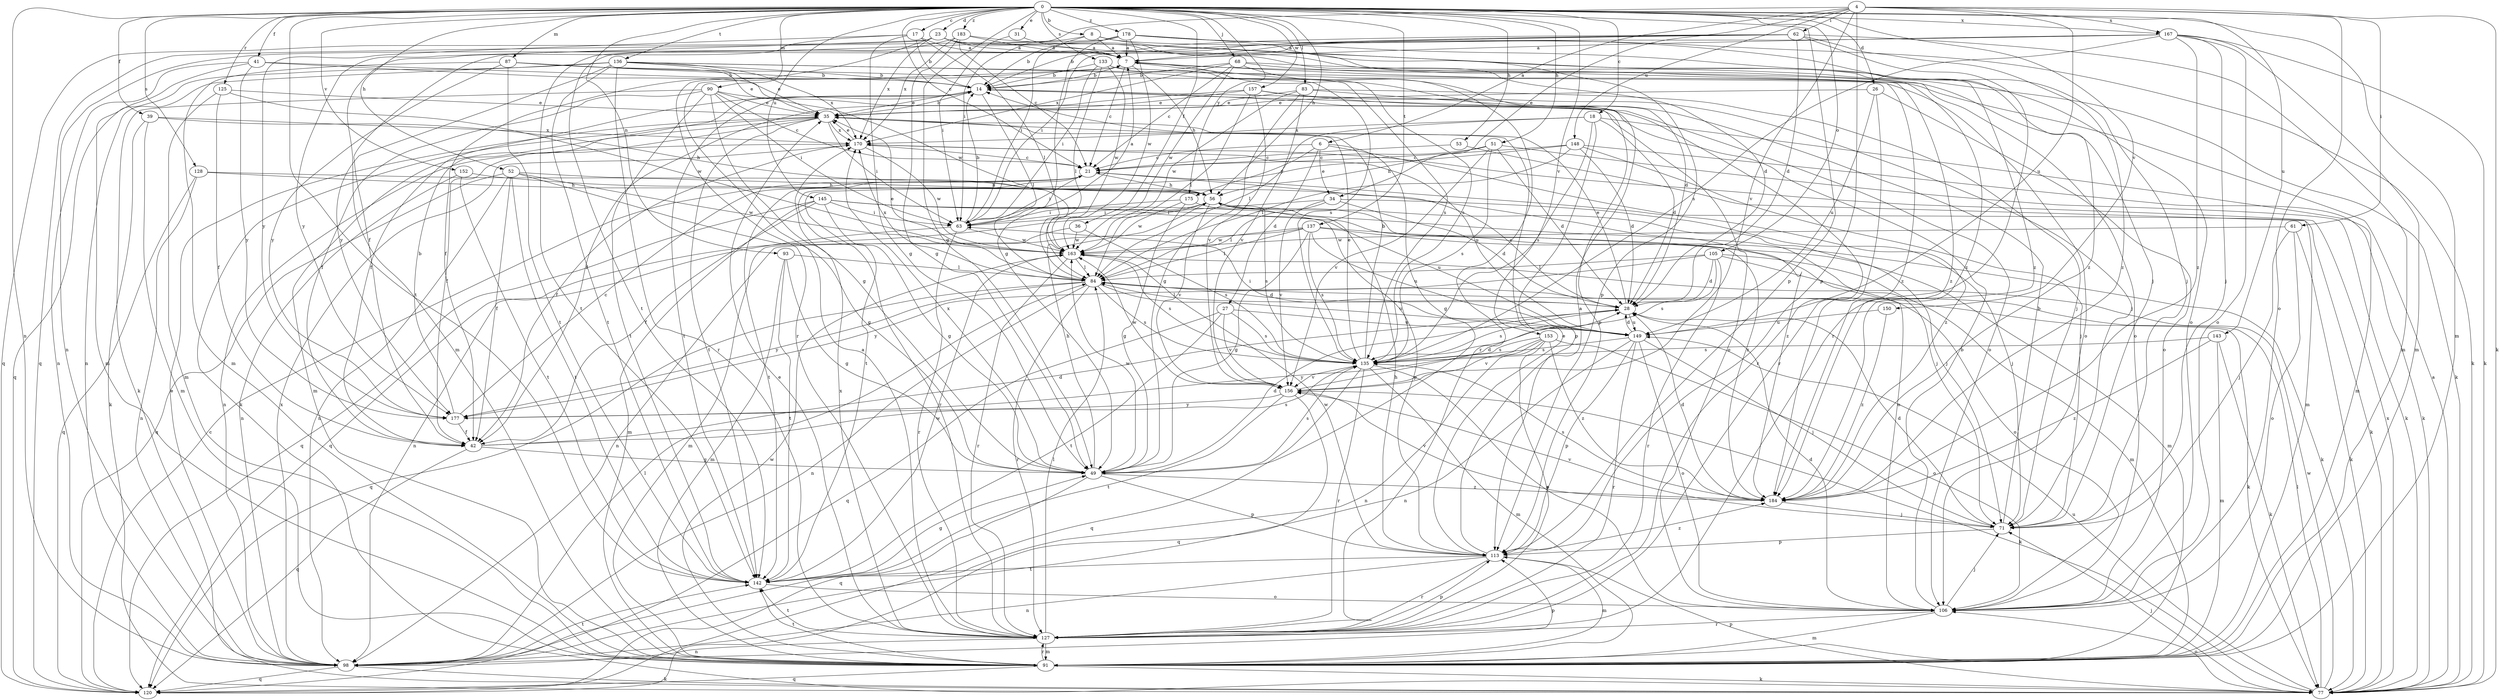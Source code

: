 strict digraph  {
0;
4;
6;
7;
8;
14;
17;
18;
21;
23;
26;
27;
28;
31;
34;
35;
36;
39;
41;
42;
49;
51;
52;
53;
56;
61;
62;
63;
68;
71;
77;
83;
84;
87;
90;
91;
93;
98;
105;
106;
113;
120;
125;
127;
128;
133;
135;
136;
137;
142;
143;
145;
148;
149;
150;
152;
153;
156;
157;
163;
167;
170;
175;
177;
178;
183;
184;
0 -> 8  [label=b];
0 -> 17  [label=c];
0 -> 18  [label=c];
0 -> 21  [label=c];
0 -> 23  [label=d];
0 -> 26  [label=d];
0 -> 31  [label=e];
0 -> 36  [label=f];
0 -> 39  [label=f];
0 -> 41  [label=f];
0 -> 49  [label=g];
0 -> 51  [label=h];
0 -> 52  [label=h];
0 -> 53  [label=h];
0 -> 56  [label=h];
0 -> 68  [label=j];
0 -> 83  [label=l];
0 -> 87  [label=m];
0 -> 90  [label=m];
0 -> 91  [label=m];
0 -> 93  [label=n];
0 -> 98  [label=n];
0 -> 105  [label=o];
0 -> 113  [label=p];
0 -> 125  [label=r];
0 -> 128  [label=s];
0 -> 133  [label=s];
0 -> 136  [label=t];
0 -> 137  [label=t];
0 -> 142  [label=t];
0 -> 143  [label=u];
0 -> 145  [label=u];
0 -> 150  [label=v];
0 -> 152  [label=v];
0 -> 153  [label=v];
0 -> 157  [label=w];
0 -> 167  [label=x];
0 -> 175  [label=y];
0 -> 178  [label=z];
0 -> 183  [label=z];
4 -> 6  [label=a];
4 -> 34  [label=e];
4 -> 61  [label=i];
4 -> 62  [label=i];
4 -> 63  [label=i];
4 -> 77  [label=k];
4 -> 106  [label=o];
4 -> 113  [label=p];
4 -> 148  [label=u];
4 -> 149  [label=u];
4 -> 156  [label=v];
4 -> 167  [label=x];
6 -> 21  [label=c];
6 -> 27  [label=d];
6 -> 34  [label=e];
6 -> 49  [label=g];
6 -> 175  [label=y];
6 -> 184  [label=z];
7 -> 14  [label=b];
7 -> 21  [label=c];
7 -> 28  [label=d];
7 -> 42  [label=f];
7 -> 56  [label=h];
7 -> 184  [label=z];
8 -> 7  [label=a];
8 -> 14  [label=b];
8 -> 42  [label=f];
8 -> 106  [label=o];
8 -> 184  [label=z];
14 -> 35  [label=e];
14 -> 42  [label=f];
14 -> 84  [label=l];
14 -> 106  [label=o];
14 -> 142  [label=t];
17 -> 7  [label=a];
17 -> 14  [label=b];
17 -> 49  [label=g];
17 -> 84  [label=l];
17 -> 91  [label=m];
17 -> 177  [label=y];
18 -> 28  [label=d];
18 -> 84  [label=l];
18 -> 91  [label=m];
18 -> 113  [label=p];
18 -> 135  [label=s];
18 -> 170  [label=x];
21 -> 56  [label=h];
21 -> 63  [label=i];
21 -> 77  [label=k];
21 -> 127  [label=r];
21 -> 142  [label=t];
23 -> 7  [label=a];
23 -> 28  [label=d];
23 -> 71  [label=j];
23 -> 120  [label=q];
23 -> 127  [label=r];
23 -> 170  [label=x];
23 -> 177  [label=y];
23 -> 184  [label=z];
26 -> 35  [label=e];
26 -> 106  [label=o];
26 -> 127  [label=r];
26 -> 149  [label=u];
27 -> 120  [label=q];
27 -> 135  [label=s];
27 -> 142  [label=t];
27 -> 149  [label=u];
27 -> 156  [label=v];
28 -> 21  [label=c];
28 -> 35  [label=e];
28 -> 84  [label=l];
28 -> 135  [label=s];
28 -> 149  [label=u];
31 -> 7  [label=a];
31 -> 63  [label=i];
34 -> 28  [label=d];
34 -> 63  [label=i];
34 -> 71  [label=j];
34 -> 84  [label=l];
34 -> 156  [label=v];
35 -> 14  [label=b];
35 -> 42  [label=f];
35 -> 63  [label=i];
35 -> 77  [label=k];
35 -> 91  [label=m];
35 -> 142  [label=t];
35 -> 170  [label=x];
36 -> 91  [label=m];
36 -> 135  [label=s];
36 -> 163  [label=w];
39 -> 56  [label=h];
39 -> 77  [label=k];
39 -> 91  [label=m];
39 -> 170  [label=x];
41 -> 14  [label=b];
41 -> 91  [label=m];
41 -> 98  [label=n];
41 -> 163  [label=w];
41 -> 177  [label=y];
42 -> 28  [label=d];
42 -> 49  [label=g];
42 -> 120  [label=q];
42 -> 135  [label=s];
49 -> 28  [label=d];
49 -> 56  [label=h];
49 -> 113  [label=p];
49 -> 120  [label=q];
49 -> 135  [label=s];
49 -> 163  [label=w];
49 -> 170  [label=x];
49 -> 184  [label=z];
51 -> 21  [label=c];
51 -> 28  [label=d];
51 -> 56  [label=h];
51 -> 77  [label=k];
51 -> 135  [label=s];
51 -> 156  [label=v];
52 -> 42  [label=f];
52 -> 49  [label=g];
52 -> 56  [label=h];
52 -> 98  [label=n];
52 -> 120  [label=q];
52 -> 142  [label=t];
52 -> 163  [label=w];
53 -> 21  [label=c];
53 -> 91  [label=m];
56 -> 63  [label=i];
56 -> 71  [label=j];
56 -> 120  [label=q];
56 -> 135  [label=s];
56 -> 156  [label=v];
56 -> 184  [label=z];
61 -> 71  [label=j];
61 -> 77  [label=k];
61 -> 106  [label=o];
61 -> 163  [label=w];
62 -> 7  [label=a];
62 -> 14  [label=b];
62 -> 28  [label=d];
62 -> 63  [label=i];
62 -> 91  [label=m];
62 -> 98  [label=n];
62 -> 127  [label=r];
62 -> 184  [label=z];
63 -> 7  [label=a];
63 -> 14  [label=b];
63 -> 98  [label=n];
63 -> 127  [label=r];
63 -> 163  [label=w];
68 -> 14  [label=b];
68 -> 21  [label=c];
68 -> 77  [label=k];
68 -> 106  [label=o];
68 -> 127  [label=r];
68 -> 163  [label=w];
68 -> 170  [label=x];
71 -> 14  [label=b];
71 -> 28  [label=d];
71 -> 113  [label=p];
71 -> 156  [label=v];
77 -> 7  [label=a];
77 -> 71  [label=j];
77 -> 84  [label=l];
77 -> 106  [label=o];
77 -> 113  [label=p];
77 -> 149  [label=u];
77 -> 163  [label=w];
77 -> 170  [label=x];
83 -> 35  [label=e];
83 -> 49  [label=g];
83 -> 71  [label=j];
83 -> 127  [label=r];
83 -> 156  [label=v];
83 -> 163  [label=w];
84 -> 28  [label=d];
84 -> 35  [label=e];
84 -> 77  [label=k];
84 -> 98  [label=n];
84 -> 120  [label=q];
84 -> 127  [label=r];
84 -> 135  [label=s];
84 -> 149  [label=u];
84 -> 170  [label=x];
84 -> 177  [label=y];
87 -> 14  [label=b];
87 -> 35  [label=e];
87 -> 91  [label=m];
87 -> 135  [label=s];
87 -> 142  [label=t];
87 -> 177  [label=y];
90 -> 21  [label=c];
90 -> 35  [label=e];
90 -> 42  [label=f];
90 -> 49  [label=g];
90 -> 63  [label=i];
90 -> 77  [label=k];
90 -> 106  [label=o];
90 -> 142  [label=t];
91 -> 77  [label=k];
91 -> 120  [label=q];
91 -> 127  [label=r];
91 -> 142  [label=t];
91 -> 163  [label=w];
93 -> 49  [label=g];
93 -> 84  [label=l];
93 -> 91  [label=m];
93 -> 142  [label=t];
98 -> 35  [label=e];
98 -> 77  [label=k];
98 -> 84  [label=l];
98 -> 113  [label=p];
98 -> 120  [label=q];
98 -> 142  [label=t];
98 -> 170  [label=x];
105 -> 28  [label=d];
105 -> 84  [label=l];
105 -> 91  [label=m];
105 -> 106  [label=o];
105 -> 127  [label=r];
105 -> 135  [label=s];
105 -> 177  [label=y];
106 -> 14  [label=b];
106 -> 28  [label=d];
106 -> 71  [label=j];
106 -> 91  [label=m];
106 -> 127  [label=r];
113 -> 7  [label=a];
113 -> 35  [label=e];
113 -> 56  [label=h];
113 -> 91  [label=m];
113 -> 98  [label=n];
113 -> 127  [label=r];
113 -> 142  [label=t];
113 -> 163  [label=w];
113 -> 184  [label=z];
120 -> 21  [label=c];
125 -> 35  [label=e];
125 -> 42  [label=f];
125 -> 91  [label=m];
125 -> 163  [label=w];
127 -> 7  [label=a];
127 -> 35  [label=e];
127 -> 84  [label=l];
127 -> 91  [label=m];
127 -> 98  [label=n];
127 -> 113  [label=p];
127 -> 142  [label=t];
127 -> 170  [label=x];
128 -> 56  [label=h];
128 -> 98  [label=n];
128 -> 120  [label=q];
128 -> 184  [label=z];
133 -> 14  [label=b];
133 -> 63  [label=i];
133 -> 84  [label=l];
133 -> 135  [label=s];
133 -> 163  [label=w];
133 -> 184  [label=z];
135 -> 14  [label=b];
135 -> 35  [label=e];
135 -> 91  [label=m];
135 -> 106  [label=o];
135 -> 120  [label=q];
135 -> 127  [label=r];
135 -> 156  [label=v];
136 -> 14  [label=b];
136 -> 35  [label=e];
136 -> 98  [label=n];
136 -> 106  [label=o];
136 -> 120  [label=q];
136 -> 127  [label=r];
136 -> 135  [label=s];
136 -> 142  [label=t];
136 -> 170  [label=x];
136 -> 177  [label=y];
137 -> 49  [label=g];
137 -> 77  [label=k];
137 -> 84  [label=l];
137 -> 91  [label=m];
137 -> 98  [label=n];
137 -> 135  [label=s];
137 -> 149  [label=u];
137 -> 163  [label=w];
142 -> 49  [label=g];
142 -> 106  [label=o];
142 -> 163  [label=w];
143 -> 77  [label=k];
143 -> 91  [label=m];
143 -> 135  [label=s];
143 -> 184  [label=z];
145 -> 42  [label=f];
145 -> 49  [label=g];
145 -> 63  [label=i];
145 -> 71  [label=j];
145 -> 91  [label=m];
145 -> 106  [label=o];
145 -> 120  [label=q];
145 -> 149  [label=u];
148 -> 21  [label=c];
148 -> 28  [label=d];
148 -> 71  [label=j];
148 -> 77  [label=k];
148 -> 84  [label=l];
148 -> 142  [label=t];
149 -> 28  [label=d];
149 -> 63  [label=i];
149 -> 71  [label=j];
149 -> 98  [label=n];
149 -> 106  [label=o];
149 -> 113  [label=p];
149 -> 127  [label=r];
149 -> 135  [label=s];
150 -> 149  [label=u];
150 -> 184  [label=z];
152 -> 56  [label=h];
152 -> 98  [label=n];
152 -> 142  [label=t];
153 -> 98  [label=n];
153 -> 106  [label=o];
153 -> 127  [label=r];
153 -> 135  [label=s];
153 -> 156  [label=v];
153 -> 177  [label=y];
153 -> 184  [label=z];
156 -> 28  [label=d];
156 -> 77  [label=k];
156 -> 120  [label=q];
156 -> 142  [label=t];
156 -> 163  [label=w];
156 -> 177  [label=y];
157 -> 35  [label=e];
157 -> 42  [label=f];
157 -> 71  [label=j];
157 -> 84  [label=l];
157 -> 113  [label=p];
157 -> 156  [label=v];
163 -> 84  [label=l];
163 -> 127  [label=r];
163 -> 135  [label=s];
167 -> 7  [label=a];
167 -> 71  [label=j];
167 -> 77  [label=k];
167 -> 91  [label=m];
167 -> 106  [label=o];
167 -> 135  [label=s];
167 -> 142  [label=t];
167 -> 184  [label=z];
170 -> 21  [label=c];
170 -> 35  [label=e];
170 -> 42  [label=f];
170 -> 98  [label=n];
170 -> 149  [label=u];
170 -> 163  [label=w];
175 -> 49  [label=g];
175 -> 63  [label=i];
175 -> 113  [label=p];
175 -> 163  [label=w];
177 -> 14  [label=b];
177 -> 21  [label=c];
177 -> 42  [label=f];
178 -> 7  [label=a];
178 -> 49  [label=g];
178 -> 63  [label=i];
178 -> 77  [label=k];
178 -> 113  [label=p];
178 -> 120  [label=q];
178 -> 163  [label=w];
178 -> 184  [label=z];
183 -> 7  [label=a];
183 -> 21  [label=c];
183 -> 49  [label=g];
183 -> 71  [label=j];
183 -> 142  [label=t];
183 -> 170  [label=x];
184 -> 28  [label=d];
184 -> 71  [label=j];
184 -> 135  [label=s];
184 -> 156  [label=v];
}
